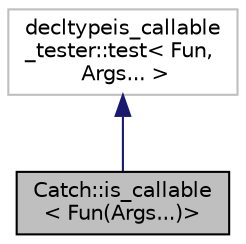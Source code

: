 digraph "Catch::is_callable&lt; Fun(Args...)&gt;"
{
  edge [fontname="Helvetica",fontsize="10",labelfontname="Helvetica",labelfontsize="10"];
  node [fontname="Helvetica",fontsize="10",shape=record];
  Node2 [label="Catch::is_callable\l\< Fun(Args...)\>",height=0.2,width=0.4,color="black", fillcolor="grey75", style="filled", fontcolor="black"];
  Node3 -> Node2 [dir="back",color="midnightblue",fontsize="10",style="solid",fontname="Helvetica"];
  Node3 [label="decltypeis_callable\l_tester::test\< Fun,\l Args... \>",height=0.2,width=0.4,color="grey75", fillcolor="white", style="filled"];
}
